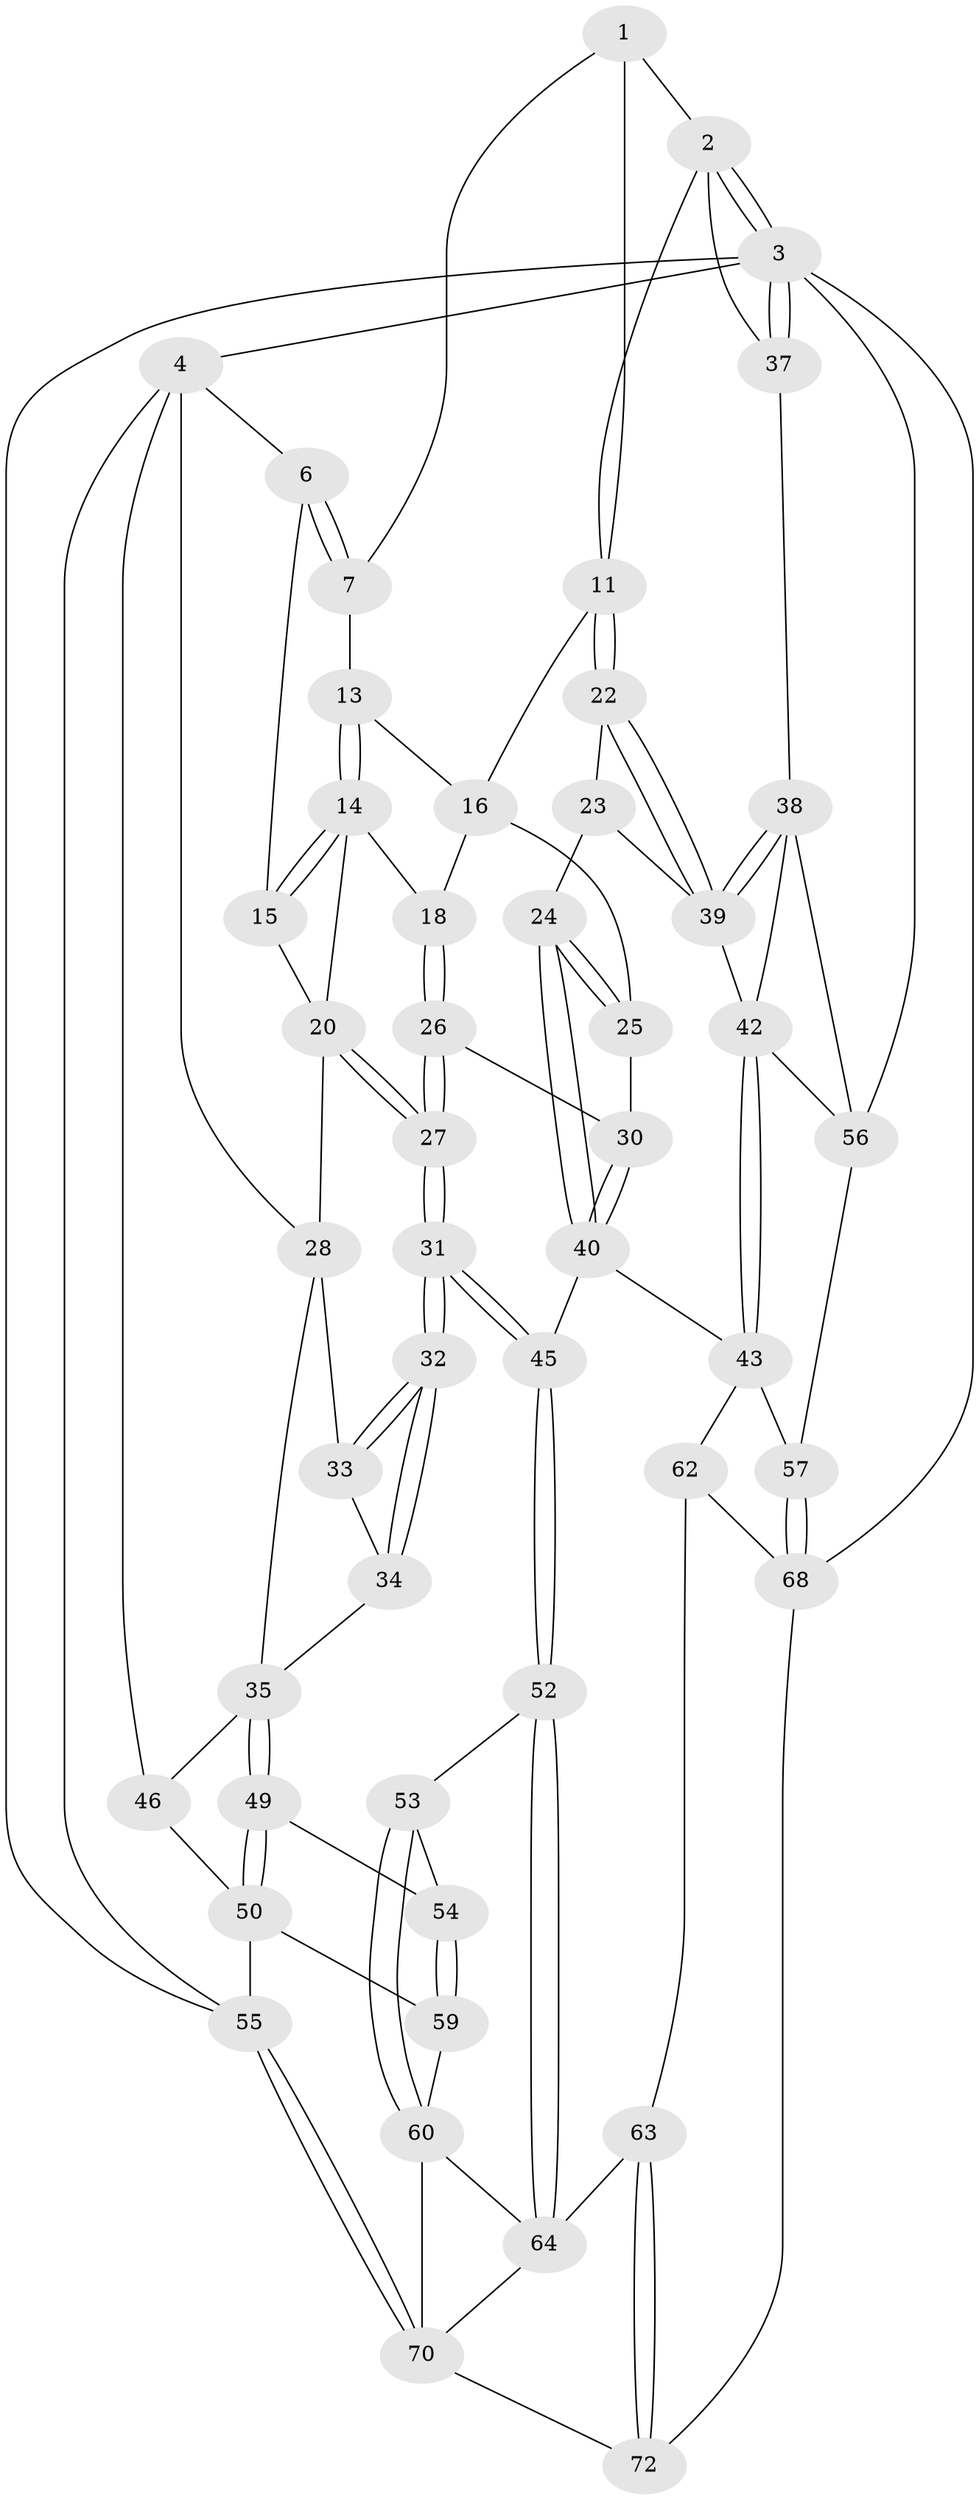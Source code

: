 // Generated by graph-tools (version 1.1) at 2025/52/02/27/25 19:52:39]
// undirected, 50 vertices, 116 edges
graph export_dot {
graph [start="1"]
  node [color=gray90,style=filled];
  1 [pos="+0.8042361579697813+0",super="+8"];
  2 [pos="+1+0",super="+10"];
  3 [pos="+1+0",super="+65"];
  4 [pos="+0+0",super="+5"];
  6 [pos="+0.1706328920724326+0"];
  7 [pos="+0.6044183586053857+0",super="+9"];
  11 [pos="+0.8924791062043829+0.21948364212575058",super="+12"];
  13 [pos="+0.623371559099288+0.1142817299614719"];
  14 [pos="+0.4765952888170026+0.12550577339093863",super="+19"];
  15 [pos="+0.28990557302834924+0.04054375085515653"];
  16 [pos="+0.6268083168236128+0.11660027977984816",super="+17"];
  18 [pos="+0.531746881524551+0.24617876914664488"];
  20 [pos="+0.4524360849991219+0.3322858327530118",super="+21"];
  22 [pos="+0.8856677955189814+0.23066610995762574"];
  23 [pos="+0.8422557770109628+0.2803589892253899"];
  24 [pos="+0.770500284525423+0.3248631867983491"];
  25 [pos="+0.6362475702029984+0.28533546575749924"];
  26 [pos="+0.498372444047678+0.3761186100269364"];
  27 [pos="+0.4825038278535496+0.38382258436264755"];
  28 [pos="+0.2606976477497076+0.22168966988379013",super="+29"];
  30 [pos="+0.5604709562046034+0.3685864538094228"];
  31 [pos="+0.41485861257401935+0.5006529552192525"];
  32 [pos="+0.406701493388099+0.49656248346471754"];
  33 [pos="+0.29968770687357726+0.3107872652346005"];
  34 [pos="+0.23862086346767114+0.47926188309090295"];
  35 [pos="+0.17708388666235067+0.4789070340694862",super="+36"];
  37 [pos="+1+0.21579469540934387"];
  38 [pos="+1+0.566114536345025",super="+47"];
  39 [pos="+0.969068492964368+0.45673036493362096",super="+41"];
  40 [pos="+0.7002323990925392+0.4787234177109512",super="+44"];
  42 [pos="+0.8240329593995328+0.6052175886292247",super="+48"];
  43 [pos="+0.7501664381326443+0.6215276044914814",super="+58"];
  45 [pos="+0.45699732703981955+0.6070520003577883"];
  46 [pos="+0+0.3928098837715738"];
  49 [pos="+0.14459651625480716+0.5837044456445997"];
  50 [pos="+0+0.68365819049629",super="+51"];
  52 [pos="+0.4306909591775479+0.6607840538150338"];
  53 [pos="+0.3035238750822354+0.6832211984774754"];
  54 [pos="+0.24921620446233136+0.6689206488536747"];
  55 [pos="+0+1"];
  56 [pos="+0.9494248593829364+0.8581668729660071",super="+66"];
  57 [pos="+0.7625703419731975+0.7452620864202207"];
  59 [pos="+0.11873045763593748+0.7916579270658807"];
  60 [pos="+0.22218844509590158+0.853149913901269",super="+61"];
  62 [pos="+0.5959843817476144+0.8754293885755237"];
  63 [pos="+0.46446386145797613+0.8103009227928503"];
  64 [pos="+0.45944493701955913+0.8022803083949692",super="+67"];
  68 [pos="+0.8213042089987248+1",super="+69"];
  70 [pos="+0+1",super="+71"];
  72 [pos="+0.31093466260578245+1"];
  1 -- 2;
  1 -- 11;
  1 -- 7;
  2 -- 3;
  2 -- 3;
  2 -- 11;
  2 -- 37;
  3 -- 4;
  3 -- 37;
  3 -- 37;
  3 -- 68;
  3 -- 55;
  3 -- 56;
  4 -- 46;
  4 -- 55;
  4 -- 6;
  4 -- 28;
  6 -- 7;
  6 -- 7;
  6 -- 15;
  7 -- 13;
  11 -- 22;
  11 -- 22;
  11 -- 16;
  13 -- 14;
  13 -- 14;
  13 -- 16;
  14 -- 15;
  14 -- 15;
  14 -- 18;
  14 -- 20;
  15 -- 20;
  16 -- 25;
  16 -- 18;
  18 -- 26;
  18 -- 26;
  20 -- 27;
  20 -- 27;
  20 -- 28;
  22 -- 23;
  22 -- 39;
  22 -- 39;
  23 -- 24;
  23 -- 39;
  24 -- 25;
  24 -- 25;
  24 -- 40;
  24 -- 40;
  25 -- 30;
  26 -- 27;
  26 -- 27;
  26 -- 30;
  27 -- 31;
  27 -- 31;
  28 -- 33;
  28 -- 35;
  30 -- 40;
  30 -- 40;
  31 -- 32;
  31 -- 32;
  31 -- 45;
  31 -- 45;
  32 -- 33;
  32 -- 33;
  32 -- 34;
  32 -- 34;
  33 -- 34;
  34 -- 35;
  35 -- 49;
  35 -- 49;
  35 -- 46;
  37 -- 38;
  38 -- 39;
  38 -- 39;
  38 -- 42;
  38 -- 56;
  39 -- 42;
  40 -- 43;
  40 -- 45;
  42 -- 43;
  42 -- 43;
  42 -- 56;
  43 -- 57;
  43 -- 62;
  45 -- 52;
  45 -- 52;
  46 -- 50;
  49 -- 50;
  49 -- 50;
  49 -- 54;
  50 -- 59;
  50 -- 55;
  52 -- 53;
  52 -- 64;
  52 -- 64;
  53 -- 54;
  53 -- 60;
  53 -- 60;
  54 -- 59;
  54 -- 59;
  55 -- 70;
  55 -- 70;
  56 -- 57;
  57 -- 68;
  57 -- 68;
  59 -- 60;
  60 -- 64;
  60 -- 70;
  62 -- 63;
  62 -- 68;
  63 -- 64;
  63 -- 72;
  63 -- 72;
  64 -- 70;
  68 -- 72;
  70 -- 72;
}
